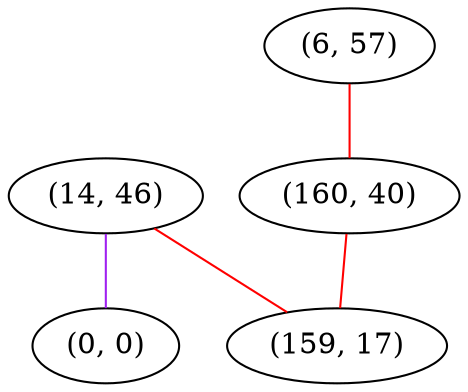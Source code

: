 graph "" {
"(14, 46)";
"(6, 57)";
"(160, 40)";
"(0, 0)";
"(159, 17)";
"(14, 46)" -- "(0, 0)"  [color=purple, key=0, weight=4];
"(14, 46)" -- "(159, 17)"  [color=red, key=0, weight=1];
"(6, 57)" -- "(160, 40)"  [color=red, key=0, weight=1];
"(160, 40)" -- "(159, 17)"  [color=red, key=0, weight=1];
}
